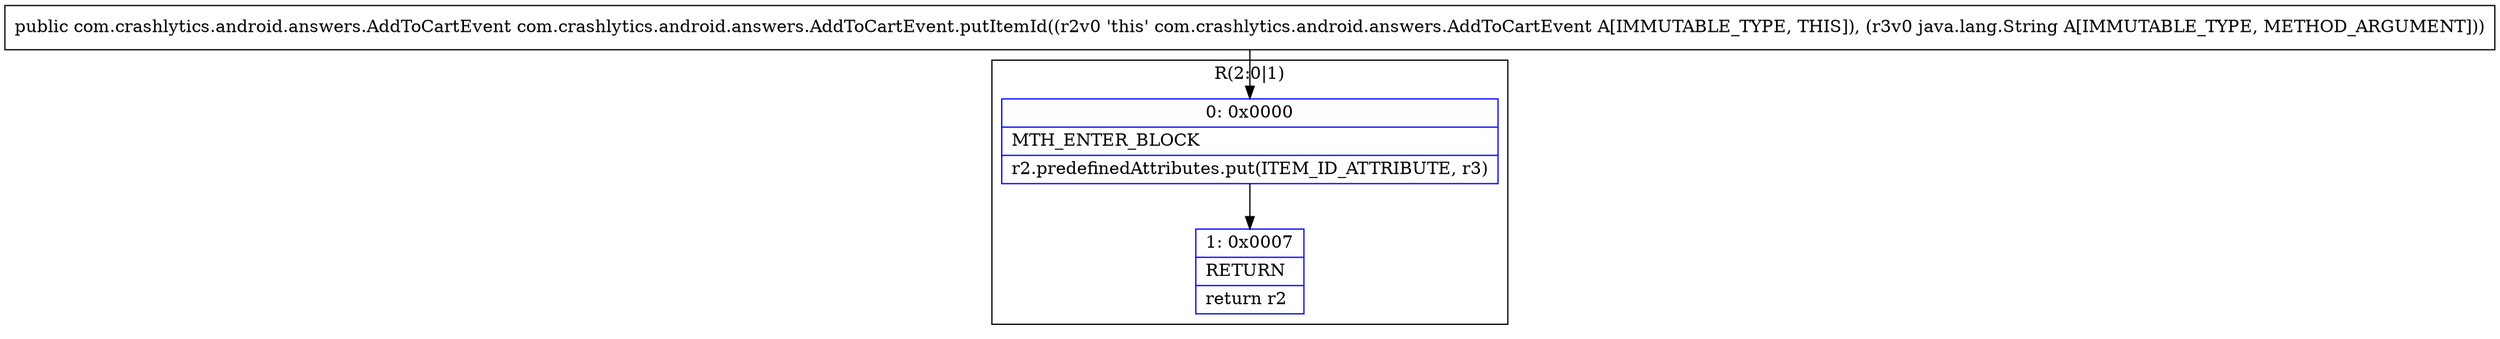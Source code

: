digraph "CFG forcom.crashlytics.android.answers.AddToCartEvent.putItemId(Ljava\/lang\/String;)Lcom\/crashlytics\/android\/answers\/AddToCartEvent;" {
subgraph cluster_Region_1160546391 {
label = "R(2:0|1)";
node [shape=record,color=blue];
Node_0 [shape=record,label="{0\:\ 0x0000|MTH_ENTER_BLOCK\l|r2.predefinedAttributes.put(ITEM_ID_ATTRIBUTE, r3)\l}"];
Node_1 [shape=record,label="{1\:\ 0x0007|RETURN\l|return r2\l}"];
}
MethodNode[shape=record,label="{public com.crashlytics.android.answers.AddToCartEvent com.crashlytics.android.answers.AddToCartEvent.putItemId((r2v0 'this' com.crashlytics.android.answers.AddToCartEvent A[IMMUTABLE_TYPE, THIS]), (r3v0 java.lang.String A[IMMUTABLE_TYPE, METHOD_ARGUMENT])) }"];
MethodNode -> Node_0;
Node_0 -> Node_1;
}

